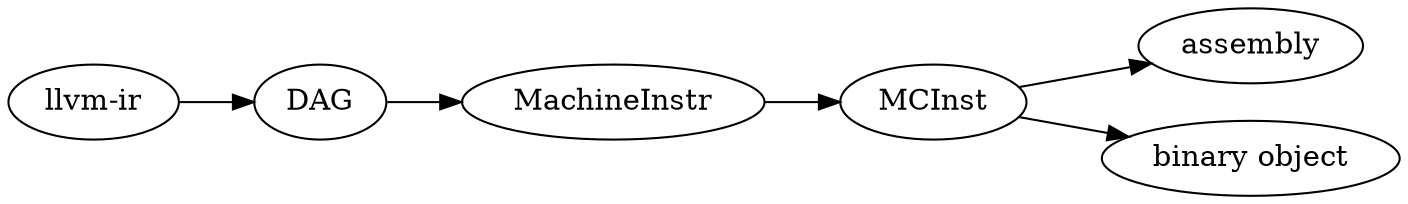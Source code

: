 digraph G {
  rankdir=LR;
  "llvm-ir" -> "DAG" -> "MachineInstr" -> "MCInst" -> "assembly";
  "MCInst" -> "binary object";
}
